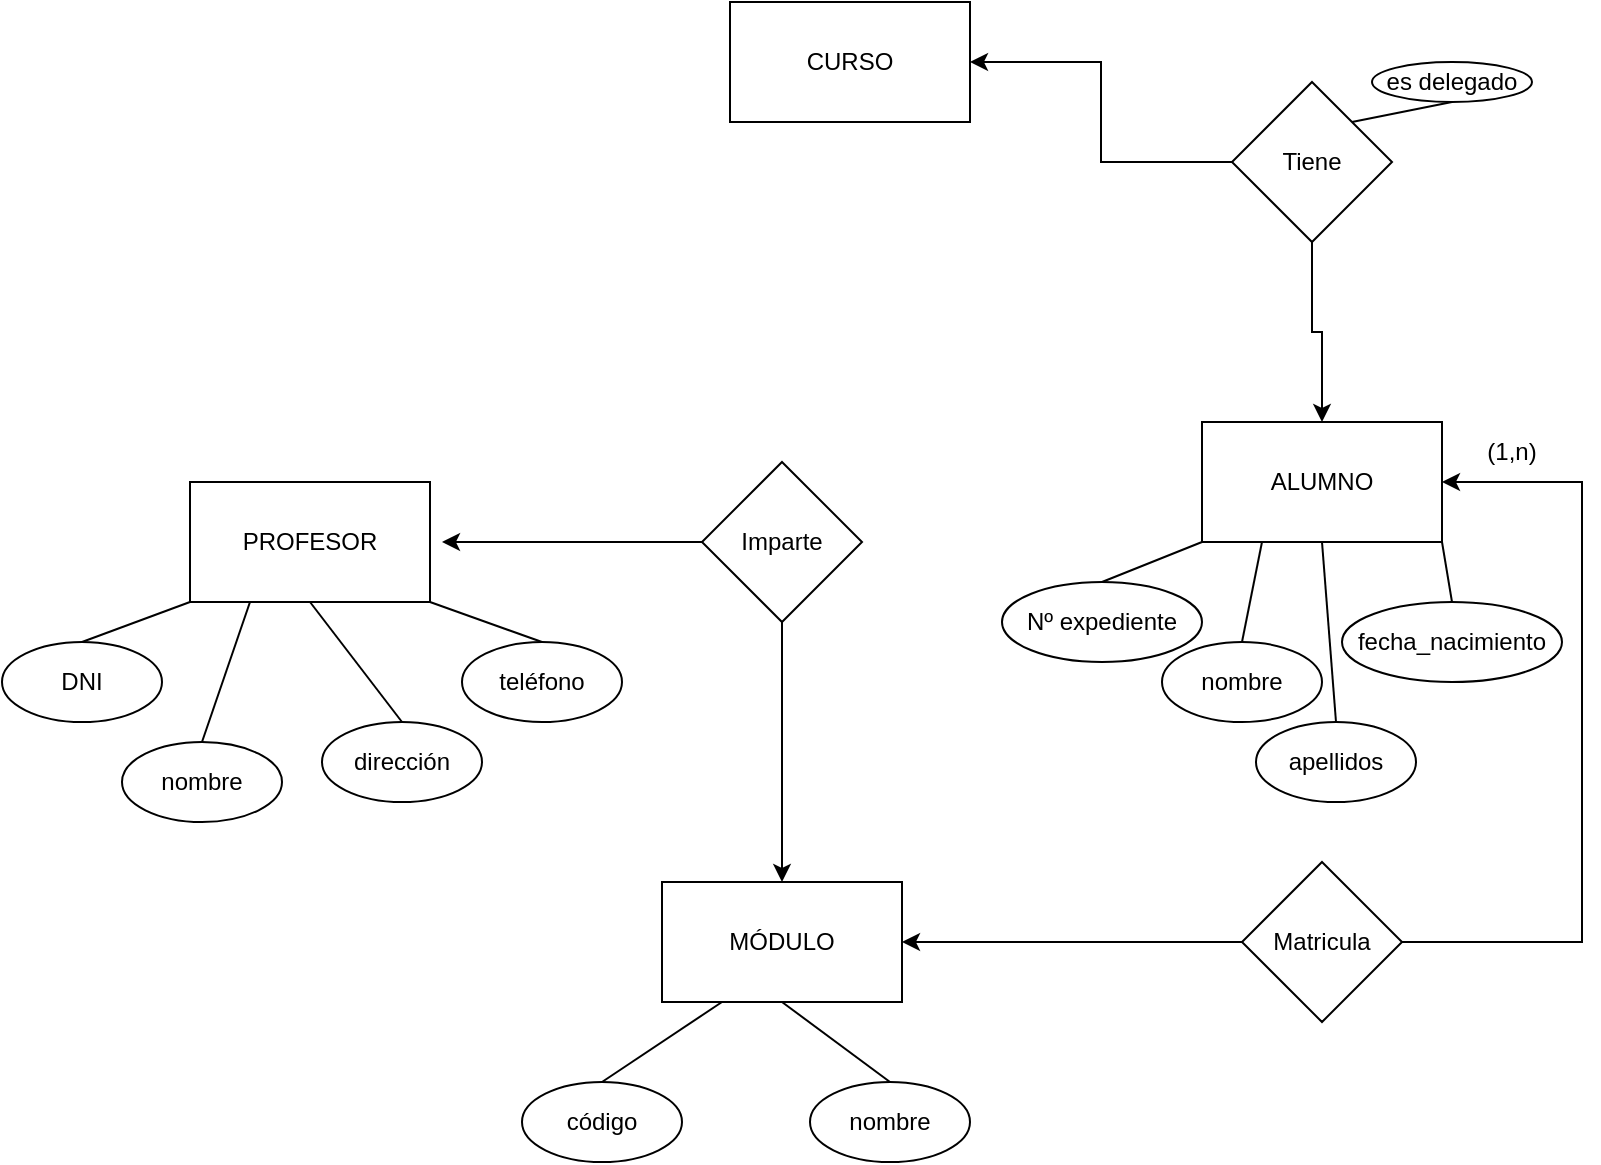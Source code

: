<mxfile version="21.8.0" type="github">
  <diagram name="Página-1" id="8Bnbt17q5_xE-XtLdgAV">
    <mxGraphModel dx="1434" dy="752" grid="1" gridSize="10" guides="1" tooltips="1" connect="1" arrows="1" fold="1" page="1" pageScale="1" pageWidth="827" pageHeight="1169" math="0" shadow="0">
      <root>
        <mxCell id="0" />
        <mxCell id="1" parent="0" />
        <mxCell id="9--HTo7vSKpe2ujtOuyB-39" value="PROFESOR" style="rounded=0;whiteSpace=wrap;html=1;" vertex="1" parent="1">
          <mxGeometry x="119" y="300" width="120" height="60" as="geometry" />
        </mxCell>
        <mxCell id="9--HTo7vSKpe2ujtOuyB-40" value="MÓDULO" style="rounded=0;whiteSpace=wrap;html=1;" vertex="1" parent="1">
          <mxGeometry x="355" y="500" width="120" height="60" as="geometry" />
        </mxCell>
        <mxCell id="9--HTo7vSKpe2ujtOuyB-41" value="CURSO" style="rounded=0;whiteSpace=wrap;html=1;" vertex="1" parent="1">
          <mxGeometry x="389" y="60" width="120" height="60" as="geometry" />
        </mxCell>
        <mxCell id="9--HTo7vSKpe2ujtOuyB-42" value="ALUMNO" style="rounded=0;whiteSpace=wrap;html=1;" vertex="1" parent="1">
          <mxGeometry x="625" y="270" width="120" height="60" as="geometry" />
        </mxCell>
        <mxCell id="9--HTo7vSKpe2ujtOuyB-76" style="edgeStyle=orthogonalEdgeStyle;rounded=0;orthogonalLoop=1;jettySize=auto;html=1;entryX=1;entryY=0.5;entryDx=0;entryDy=0;" edge="1" parent="1" source="9--HTo7vSKpe2ujtOuyB-43" target="9--HTo7vSKpe2ujtOuyB-42">
          <mxGeometry relative="1" as="geometry">
            <Array as="points">
              <mxPoint x="815" y="530" />
              <mxPoint x="815" y="300" />
            </Array>
          </mxGeometry>
        </mxCell>
        <mxCell id="9--HTo7vSKpe2ujtOuyB-77" style="edgeStyle=orthogonalEdgeStyle;rounded=0;orthogonalLoop=1;jettySize=auto;html=1;entryX=1;entryY=0.5;entryDx=0;entryDy=0;" edge="1" parent="1" source="9--HTo7vSKpe2ujtOuyB-43" target="9--HTo7vSKpe2ujtOuyB-40">
          <mxGeometry relative="1" as="geometry" />
        </mxCell>
        <mxCell id="9--HTo7vSKpe2ujtOuyB-43" value="Matricula" style="rhombus;whiteSpace=wrap;html=1;" vertex="1" parent="1">
          <mxGeometry x="645" y="490" width="80" height="80" as="geometry" />
        </mxCell>
        <mxCell id="9--HTo7vSKpe2ujtOuyB-79" value="" style="edgeStyle=orthogonalEdgeStyle;rounded=0;orthogonalLoop=1;jettySize=auto;html=1;" edge="1" parent="1" source="9--HTo7vSKpe2ujtOuyB-44" target="9--HTo7vSKpe2ujtOuyB-42">
          <mxGeometry relative="1" as="geometry" />
        </mxCell>
        <mxCell id="9--HTo7vSKpe2ujtOuyB-80" style="edgeStyle=orthogonalEdgeStyle;rounded=0;orthogonalLoop=1;jettySize=auto;html=1;entryX=1;entryY=0.5;entryDx=0;entryDy=0;" edge="1" parent="1" source="9--HTo7vSKpe2ujtOuyB-44" target="9--HTo7vSKpe2ujtOuyB-41">
          <mxGeometry relative="1" as="geometry" />
        </mxCell>
        <mxCell id="9--HTo7vSKpe2ujtOuyB-44" value="Tiene" style="rhombus;whiteSpace=wrap;html=1;" vertex="1" parent="1">
          <mxGeometry x="640" y="100" width="80" height="80" as="geometry" />
        </mxCell>
        <mxCell id="9--HTo7vSKpe2ujtOuyB-72" value="" style="edgeStyle=orthogonalEdgeStyle;rounded=0;orthogonalLoop=1;jettySize=auto;html=1;" edge="1" parent="1" source="9--HTo7vSKpe2ujtOuyB-45" target="9--HTo7vSKpe2ujtOuyB-40">
          <mxGeometry relative="1" as="geometry" />
        </mxCell>
        <mxCell id="9--HTo7vSKpe2ujtOuyB-73" style="edgeStyle=orthogonalEdgeStyle;rounded=0;orthogonalLoop=1;jettySize=auto;html=1;" edge="1" parent="1" source="9--HTo7vSKpe2ujtOuyB-45">
          <mxGeometry relative="1" as="geometry">
            <mxPoint x="245" y="330" as="targetPoint" />
          </mxGeometry>
        </mxCell>
        <mxCell id="9--HTo7vSKpe2ujtOuyB-45" value="Imparte" style="rhombus;whiteSpace=wrap;html=1;" vertex="1" parent="1">
          <mxGeometry x="375" y="290" width="80" height="80" as="geometry" />
        </mxCell>
        <mxCell id="9--HTo7vSKpe2ujtOuyB-51" value="DNI" style="ellipse;whiteSpace=wrap;html=1;" vertex="1" parent="1">
          <mxGeometry x="25" y="380" width="80" height="40" as="geometry" />
        </mxCell>
        <mxCell id="9--HTo7vSKpe2ujtOuyB-52" value="nombre" style="ellipse;whiteSpace=wrap;html=1;" vertex="1" parent="1">
          <mxGeometry x="85" y="430" width="80" height="40" as="geometry" />
        </mxCell>
        <mxCell id="9--HTo7vSKpe2ujtOuyB-53" value="dirección" style="ellipse;whiteSpace=wrap;html=1;" vertex="1" parent="1">
          <mxGeometry x="185" y="420" width="80" height="40" as="geometry" />
        </mxCell>
        <mxCell id="9--HTo7vSKpe2ujtOuyB-54" value="teléfono" style="ellipse;whiteSpace=wrap;html=1;" vertex="1" parent="1">
          <mxGeometry x="255" y="380" width="80" height="40" as="geometry" />
        </mxCell>
        <mxCell id="9--HTo7vSKpe2ujtOuyB-56" value="Nº expediente" style="ellipse;whiteSpace=wrap;html=1;" vertex="1" parent="1">
          <mxGeometry x="525" y="350" width="100" height="40" as="geometry" />
        </mxCell>
        <mxCell id="9--HTo7vSKpe2ujtOuyB-57" value="nombre" style="ellipse;whiteSpace=wrap;html=1;" vertex="1" parent="1">
          <mxGeometry x="605" y="380" width="80" height="40" as="geometry" />
        </mxCell>
        <mxCell id="9--HTo7vSKpe2ujtOuyB-58" value="apellidos" style="ellipse;whiteSpace=wrap;html=1;" vertex="1" parent="1">
          <mxGeometry x="652" y="420" width="80" height="40" as="geometry" />
        </mxCell>
        <mxCell id="9--HTo7vSKpe2ujtOuyB-59" value="fecha_nacimiento" style="ellipse;whiteSpace=wrap;html=1;" vertex="1" parent="1">
          <mxGeometry x="695" y="360" width="110" height="40" as="geometry" />
        </mxCell>
        <mxCell id="9--HTo7vSKpe2ujtOuyB-60" value="nombre" style="ellipse;whiteSpace=wrap;html=1;" vertex="1" parent="1">
          <mxGeometry x="429" y="600" width="80" height="40" as="geometry" />
        </mxCell>
        <mxCell id="9--HTo7vSKpe2ujtOuyB-61" value="código" style="ellipse;whiteSpace=wrap;html=1;" vertex="1" parent="1">
          <mxGeometry x="285" y="600" width="80" height="40" as="geometry" />
        </mxCell>
        <mxCell id="9--HTo7vSKpe2ujtOuyB-62" value="" style="endArrow=none;html=1;rounded=0;entryX=0;entryY=1;entryDx=0;entryDy=0;exitX=0.5;exitY=0;exitDx=0;exitDy=0;" edge="1" parent="1" source="9--HTo7vSKpe2ujtOuyB-51" target="9--HTo7vSKpe2ujtOuyB-39">
          <mxGeometry width="50" height="50" relative="1" as="geometry">
            <mxPoint x="105" y="420" as="sourcePoint" />
            <mxPoint x="155" y="370" as="targetPoint" />
          </mxGeometry>
        </mxCell>
        <mxCell id="9--HTo7vSKpe2ujtOuyB-63" value="" style="endArrow=none;html=1;rounded=0;entryX=0.25;entryY=1;entryDx=0;entryDy=0;exitX=0.5;exitY=0;exitDx=0;exitDy=0;" edge="1" parent="1" source="9--HTo7vSKpe2ujtOuyB-52" target="9--HTo7vSKpe2ujtOuyB-39">
          <mxGeometry width="50" height="50" relative="1" as="geometry">
            <mxPoint x="119" y="420" as="sourcePoint" />
            <mxPoint x="169" y="370" as="targetPoint" />
          </mxGeometry>
        </mxCell>
        <mxCell id="9--HTo7vSKpe2ujtOuyB-64" value="" style="endArrow=none;html=1;rounded=0;entryX=0.5;entryY=1;entryDx=0;entryDy=0;exitX=0.5;exitY=0;exitDx=0;exitDy=0;" edge="1" parent="1" source="9--HTo7vSKpe2ujtOuyB-53" target="9--HTo7vSKpe2ujtOuyB-39">
          <mxGeometry width="50" height="50" relative="1" as="geometry">
            <mxPoint x="155" y="420" as="sourcePoint" />
            <mxPoint x="205" y="370" as="targetPoint" />
          </mxGeometry>
        </mxCell>
        <mxCell id="9--HTo7vSKpe2ujtOuyB-65" value="" style="endArrow=none;html=1;rounded=0;entryX=1;entryY=1;entryDx=0;entryDy=0;exitX=0.5;exitY=0;exitDx=0;exitDy=0;" edge="1" parent="1" source="9--HTo7vSKpe2ujtOuyB-54" target="9--HTo7vSKpe2ujtOuyB-39">
          <mxGeometry width="50" height="50" relative="1" as="geometry">
            <mxPoint x="260" y="380" as="sourcePoint" />
            <mxPoint x="310" y="330" as="targetPoint" />
          </mxGeometry>
        </mxCell>
        <mxCell id="9--HTo7vSKpe2ujtOuyB-67" value="" style="endArrow=none;html=1;rounded=0;entryX=1;entryY=1;entryDx=0;entryDy=0;exitX=0.5;exitY=0;exitDx=0;exitDy=0;" edge="1" parent="1" source="9--HTo7vSKpe2ujtOuyB-59" target="9--HTo7vSKpe2ujtOuyB-42">
          <mxGeometry width="50" height="50" relative="1" as="geometry">
            <mxPoint x="745" y="360" as="sourcePoint" />
            <mxPoint x="795" y="310" as="targetPoint" />
          </mxGeometry>
        </mxCell>
        <mxCell id="9--HTo7vSKpe2ujtOuyB-68" value="" style="endArrow=none;html=1;rounded=0;entryX=0.5;entryY=1;entryDx=0;entryDy=0;exitX=0.5;exitY=0;exitDx=0;exitDy=0;" edge="1" parent="1" source="9--HTo7vSKpe2ujtOuyB-58" target="9--HTo7vSKpe2ujtOuyB-42">
          <mxGeometry width="50" height="50" relative="1" as="geometry">
            <mxPoint x="645" y="410" as="sourcePoint" />
            <mxPoint x="695" y="360" as="targetPoint" />
          </mxGeometry>
        </mxCell>
        <mxCell id="9--HTo7vSKpe2ujtOuyB-69" value="" style="endArrow=none;html=1;rounded=0;entryX=0.25;entryY=1;entryDx=0;entryDy=0;exitX=0.5;exitY=0;exitDx=0;exitDy=0;" edge="1" parent="1" source="9--HTo7vSKpe2ujtOuyB-57" target="9--HTo7vSKpe2ujtOuyB-42">
          <mxGeometry width="50" height="50" relative="1" as="geometry">
            <mxPoint x="635" y="405" as="sourcePoint" />
            <mxPoint x="685" y="355" as="targetPoint" />
          </mxGeometry>
        </mxCell>
        <mxCell id="9--HTo7vSKpe2ujtOuyB-70" value="" style="endArrow=none;html=1;rounded=0;entryX=0;entryY=1;entryDx=0;entryDy=0;exitX=0.5;exitY=0;exitDx=0;exitDy=0;" edge="1" parent="1" source="9--HTo7vSKpe2ujtOuyB-56" target="9--HTo7vSKpe2ujtOuyB-42">
          <mxGeometry width="50" height="50" relative="1" as="geometry">
            <mxPoint x="615" y="400" as="sourcePoint" />
            <mxPoint x="665" y="350" as="targetPoint" />
          </mxGeometry>
        </mxCell>
        <mxCell id="9--HTo7vSKpe2ujtOuyB-74" value="" style="endArrow=none;html=1;rounded=0;entryX=0.25;entryY=1;entryDx=0;entryDy=0;exitX=0.5;exitY=0;exitDx=0;exitDy=0;" edge="1" parent="1" source="9--HTo7vSKpe2ujtOuyB-61" target="9--HTo7vSKpe2ujtOuyB-40">
          <mxGeometry width="50" height="50" relative="1" as="geometry">
            <mxPoint x="355" y="635" as="sourcePoint" />
            <mxPoint x="405" y="585" as="targetPoint" />
          </mxGeometry>
        </mxCell>
        <mxCell id="9--HTo7vSKpe2ujtOuyB-78" value="" style="endArrow=none;html=1;rounded=0;entryX=0.5;entryY=1;entryDx=0;entryDy=0;exitX=0.5;exitY=0;exitDx=0;exitDy=0;" edge="1" parent="1" source="9--HTo7vSKpe2ujtOuyB-60" target="9--HTo7vSKpe2ujtOuyB-40">
          <mxGeometry width="50" height="50" relative="1" as="geometry">
            <mxPoint x="375" y="630" as="sourcePoint" />
            <mxPoint x="425" y="580" as="targetPoint" />
          </mxGeometry>
        </mxCell>
        <mxCell id="9--HTo7vSKpe2ujtOuyB-81" value="es delegado" style="ellipse;whiteSpace=wrap;html=1;" vertex="1" parent="1">
          <mxGeometry x="710" y="90" width="80" height="20" as="geometry" />
        </mxCell>
        <mxCell id="9--HTo7vSKpe2ujtOuyB-82" value="" style="endArrow=none;html=1;rounded=0;entryX=0.5;entryY=1;entryDx=0;entryDy=0;exitX=1;exitY=0;exitDx=0;exitDy=0;" edge="1" parent="1" source="9--HTo7vSKpe2ujtOuyB-44" target="9--HTo7vSKpe2ujtOuyB-81">
          <mxGeometry width="50" height="50" relative="1" as="geometry">
            <mxPoint x="710" y="190" as="sourcePoint" />
            <mxPoint x="760" y="140" as="targetPoint" />
          </mxGeometry>
        </mxCell>
        <mxCell id="9--HTo7vSKpe2ujtOuyB-83" value="(1,n)" style="text;html=1;strokeColor=none;fillColor=none;align=center;verticalAlign=middle;whiteSpace=wrap;rounded=0;" vertex="1" parent="1">
          <mxGeometry x="750" y="270" width="60" height="30" as="geometry" />
        </mxCell>
      </root>
    </mxGraphModel>
  </diagram>
</mxfile>
